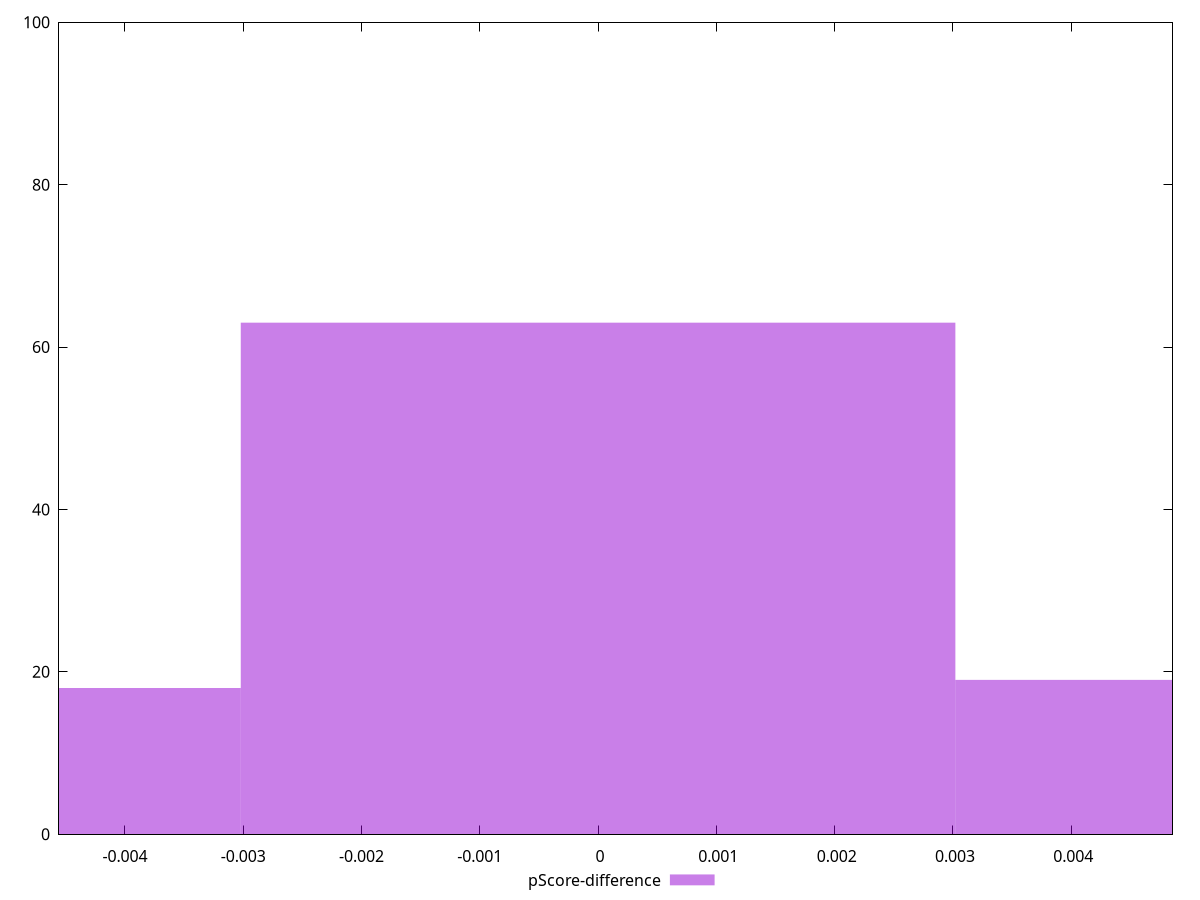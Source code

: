 reset

$pScoreDifference <<EOF
0 63
-0.006041105212001294 18
0.006041105212001294 19
EOF

set key outside below
set boxwidth 0.006041105212001294
set xrange [-0.004557083682589946:0.0048561057581643086]
set yrange [0:100]
set trange [0:100]
set style fill transparent solid 0.5 noborder
set terminal svg size 640, 490 enhanced background rgb 'white'
set output "report_00025_2021-02-22T21:38:55.199Z/first-contentful-paint/samples/pages/pScore-difference/histogram.svg"

plot $pScoreDifference title "pScore-difference" with boxes

reset
